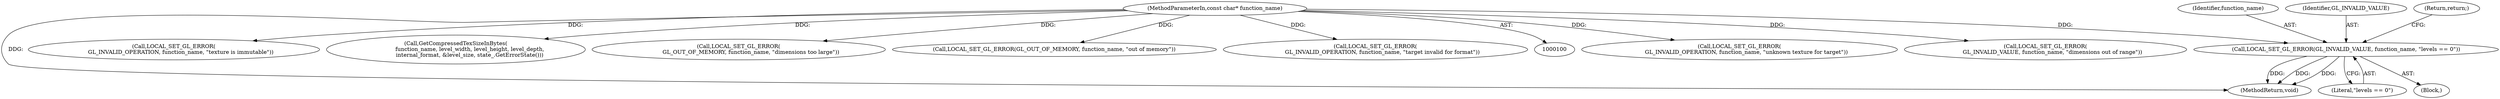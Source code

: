 digraph "0_Chrome_385508dc888ef15d272cdd2705b17996abc519d6_0@pointer" {
"1000115" [label="(Call,LOCAL_SET_GL_ERROR(GL_INVALID_VALUE, function_name, \"levels == 0\"))"];
"1000108" [label="(MethodParameterIn,const char* function_name)"];
"1000186" [label="(Call,LOCAL_SET_GL_ERROR(\n        GL_INVALID_OPERATION, function_name, \"unknown texture for target\"))"];
"1000114" [label="(Block,)"];
"1000117" [label="(Identifier,function_name)"];
"1000170" [label="(Call,LOCAL_SET_GL_ERROR(\n        GL_INVALID_VALUE, function_name, \"dimensions out of range\"))"];
"1000116" [label="(Identifier,GL_INVALID_VALUE)"];
"1000513" [label="(MethodReturn,void)"];
"1000119" [label="(Return,return;)"];
"1000206" [label="(Call,LOCAL_SET_GL_ERROR(\n        GL_INVALID_OPERATION, function_name, \"texture is immutable\"))"];
"1000259" [label="(Call,GetCompressedTexSizeInBytes(\n                function_name, level_width, level_height, level_depth,\n                internal_format, &level_size, state_.GetErrorState()))"];
"1000293" [label="(Call,LOCAL_SET_GL_ERROR(\n              GL_OUT_OF_MEMORY, function_name, \"dimensions too large\"))"];
"1000330" [label="(Call,LOCAL_SET_GL_ERROR(GL_OUT_OF_MEMORY, function_name, \"out of memory\"))"];
"1000115" [label="(Call,LOCAL_SET_GL_ERROR(GL_INVALID_VALUE, function_name, \"levels == 0\"))"];
"1000132" [label="(Call,LOCAL_SET_GL_ERROR(\n        GL_INVALID_OPERATION, function_name, \"target invalid for format\"))"];
"1000118" [label="(Literal,\"levels == 0\")"];
"1000108" [label="(MethodParameterIn,const char* function_name)"];
"1000115" -> "1000114"  [label="AST: "];
"1000115" -> "1000118"  [label="CFG: "];
"1000116" -> "1000115"  [label="AST: "];
"1000117" -> "1000115"  [label="AST: "];
"1000118" -> "1000115"  [label="AST: "];
"1000119" -> "1000115"  [label="CFG: "];
"1000115" -> "1000513"  [label="DDG: "];
"1000115" -> "1000513"  [label="DDG: "];
"1000115" -> "1000513"  [label="DDG: "];
"1000108" -> "1000115"  [label="DDG: "];
"1000108" -> "1000100"  [label="AST: "];
"1000108" -> "1000513"  [label="DDG: "];
"1000108" -> "1000132"  [label="DDG: "];
"1000108" -> "1000170"  [label="DDG: "];
"1000108" -> "1000186"  [label="DDG: "];
"1000108" -> "1000206"  [label="DDG: "];
"1000108" -> "1000259"  [label="DDG: "];
"1000108" -> "1000293"  [label="DDG: "];
"1000108" -> "1000330"  [label="DDG: "];
}
